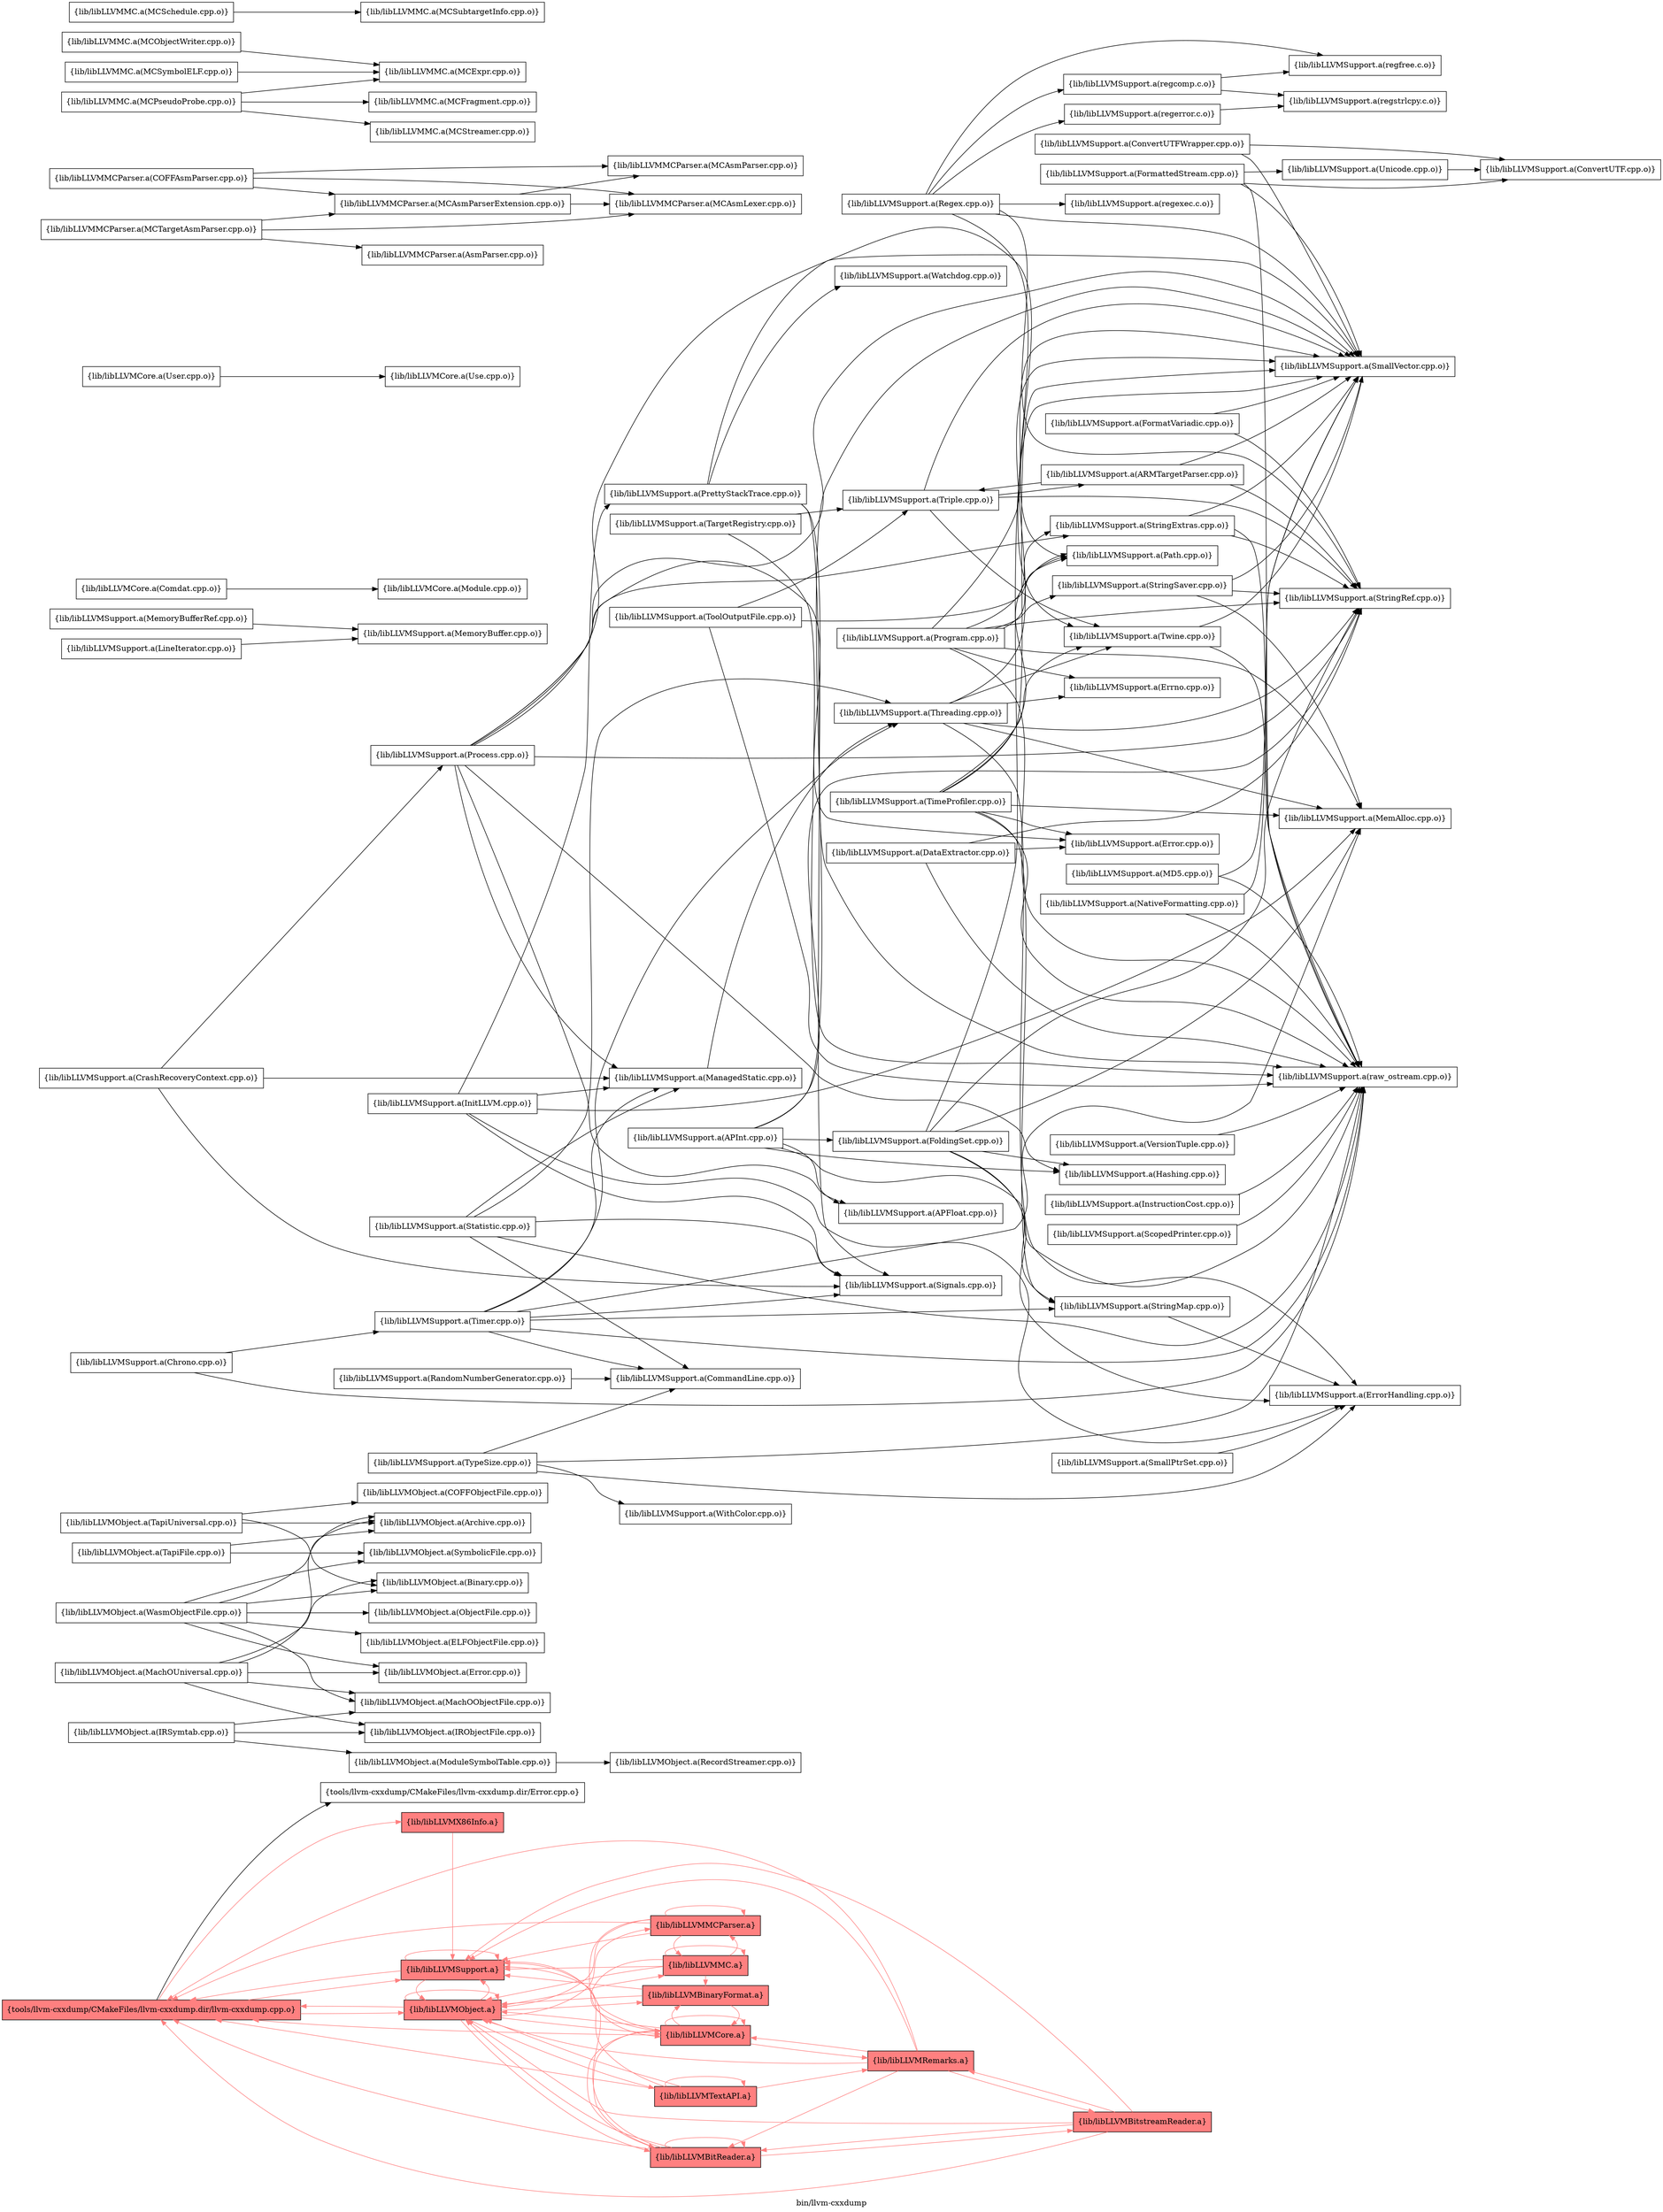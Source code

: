 digraph "bin/llvm-cxxdump" {
	label="bin/llvm-cxxdump";
	rankdir="LR"
	{ rank=same; Node0x5595820adf28;  }
	{ rank=same; Node0x5595820ae658; Node0x5595820ab368; Node0x5595820aae68; Node0x5595820abd68;  }
	{ rank=same; Node0x5595820a4f18; Node0x5595820ad3e8; Node0x5595820ab868; Node0x5595820abfe8; Node0x5595820ad9d8; Node0x5595820adde8;  }

	Node0x5595820adf28 [shape=record,shape=box,style=filled,fillcolor="1.000000 0.5 1",group=1,label="{tools/llvm-cxxdump/CMakeFiles/llvm-cxxdump.dir/llvm-cxxdump.cpp.o}"];
	Node0x5595820adf28 -> Node0x5595820ae658;
	Node0x5595820adf28 -> Node0x5595820ab368[color="1.000000 0.5 1"];
	Node0x5595820adf28 -> Node0x5595820aae68[color="1.000000 0.5 1"];
	Node0x5595820adf28 -> Node0x5595820abd68[color="1.000000 0.5 1"];
	Node0x5595820ae658 [shape=record,shape=box,group=0,label="{tools/llvm-cxxdump/CMakeFiles/llvm-cxxdump.dir/Error.cpp.o}"];
	Node0x5595820ab368 [shape=record,shape=box,style=filled,fillcolor="1.000000 0.5 1",group=1,label="{lib/libLLVMX86Info.a}"];
	Node0x5595820ab368 -> Node0x5595820abd68[color="1.000000 0.5 1"];
	Node0x5595820aae68 [shape=record,shape=box,style=filled,fillcolor="1.000000 0.5 1",group=1,label="{lib/libLLVMObject.a}"];
	Node0x5595820aae68 -> Node0x5595820adf28[color="1.000000 0.5 1"];
	Node0x5595820aae68 -> Node0x5595820aae68[color="1.000000 0.5 1"];
	Node0x5595820aae68 -> Node0x5595820abd68[color="1.000000 0.5 1"];
	Node0x5595820aae68 -> Node0x5595820a4f18[color="1.000000 0.5 1"];
	Node0x5595820aae68 -> Node0x5595820ad3e8[color="1.000000 0.5 1"];
	Node0x5595820aae68 -> Node0x5595820ab868[color="1.000000 0.5 1"];
	Node0x5595820aae68 -> Node0x5595820abfe8[color="1.000000 0.5 1"];
	Node0x5595820aae68 -> Node0x5595820ad9d8[color="1.000000 0.5 1"];
	Node0x5595820aae68 -> Node0x5595820adde8[color="1.000000 0.5 1"];
	Node0x5595820abd68 [shape=record,shape=box,style=filled,fillcolor="1.000000 0.5 1",group=1,label="{lib/libLLVMSupport.a}"];
	Node0x5595820abd68 -> Node0x5595820aae68[color="1.000000 0.5 1"];
	Node0x5595820abd68 -> Node0x5595820abd68[color="1.000000 0.5 1"];
	Node0x5595820abd68 -> Node0x5595820adf28[color="1.000000 0.5 1"];
	Node0x5595820a4f18 [shape=record,shape=box,style=filled,fillcolor="1.000000 0.5 1",group=1,label="{lib/libLLVMBinaryFormat.a}"];
	Node0x5595820a4f18 -> Node0x5595820abfe8[color="1.000000 0.5 1"];
	Node0x5595820a4f18 -> Node0x5595820aae68[color="1.000000 0.5 1"];
	Node0x5595820a4f18 -> Node0x5595820abd68[color="1.000000 0.5 1"];
	Node0x5595820a8438 [shape=record,shape=box,group=0,label="{lib/libLLVMObject.a(MachOUniversal.cpp.o)}"];
	Node0x5595820a8438 -> Node0x5595820ac628;
	Node0x5595820a8438 -> Node0x5595820ab688;
	Node0x5595820a8438 -> Node0x5595820aaeb8;
	Node0x5595820a8438 -> Node0x5595820a7b78;
	Node0x5595820a8438 -> Node0x5595820a7da8;
	Node0x5595820ac628 [shape=record,shape=box,group=0,label="{lib/libLLVMObject.a(Archive.cpp.o)}"];
	Node0x5595820ab688 [shape=record,shape=box,group=0,label="{lib/libLLVMObject.a(Binary.cpp.o)}"];
	Node0x5595820aaeb8 [shape=record,shape=box,group=0,label="{lib/libLLVMObject.a(Error.cpp.o)}"];
	Node0x5595820a7b78 [shape=record,shape=box,group=0,label="{lib/libLLVMObject.a(MachOObjectFile.cpp.o)}"];
	Node0x5595820a7da8 [shape=record,shape=box,group=0,label="{lib/libLLVMObject.a(IRObjectFile.cpp.o)}"];
	Node0x5595820ad3e8 [shape=record,shape=box,style=filled,fillcolor="1.000000 0.5 1",group=1,label="{lib/libLLVMMC.a}"];
	Node0x5595820ad3e8 -> Node0x5595820aae68[color="1.000000 0.5 1"];
	Node0x5595820ad3e8 -> Node0x5595820abd68[color="1.000000 0.5 1"];
	Node0x5595820ad3e8 -> Node0x5595820abfe8[color="1.000000 0.5 1"];
	Node0x5595820ad3e8 -> Node0x5595820ad3e8[color="1.000000 0.5 1"];
	Node0x5595820ad3e8 -> Node0x5595820ad9d8[color="1.000000 0.5 1"];
	Node0x5595820ad3e8 -> Node0x5595820a4f18[color="1.000000 0.5 1"];
	Node0x5595820ab868 [shape=record,shape=box,style=filled,fillcolor="1.000000 0.5 1",group=1,label="{lib/libLLVMBitReader.a}"];
	Node0x5595820ab868 -> Node0x5595820adf28[color="1.000000 0.5 1"];
	Node0x5595820ab868 -> Node0x5595820aae68[color="1.000000 0.5 1"];
	Node0x5595820ab868 -> Node0x5595820abd68[color="1.000000 0.5 1"];
	Node0x5595820ab868 -> Node0x5595820ab868[color="1.000000 0.5 1"];
	Node0x5595820ab868 -> Node0x5595820abfe8[color="1.000000 0.5 1"];
	Node0x5595820ab868 -> Node0x5595820ac9e8[color="1.000000 0.5 1"];
	Node0x5595820abfe8 [shape=record,shape=box,style=filled,fillcolor="1.000000 0.5 1",group=1,label="{lib/libLLVMCore.a}"];
	Node0x5595820abfe8 -> Node0x5595820adf28[color="1.000000 0.5 1"];
	Node0x5595820abfe8 -> Node0x5595820aae68[color="1.000000 0.5 1"];
	Node0x5595820abfe8 -> Node0x5595820abd68[color="1.000000 0.5 1"];
	Node0x5595820abfe8 -> Node0x5595820ab868[color="1.000000 0.5 1"];
	Node0x5595820abfe8 -> Node0x5595820abfe8[color="1.000000 0.5 1"];
	Node0x5595820abfe8 -> Node0x5595820a4f18[color="1.000000 0.5 1"];
	Node0x5595820abfe8 -> Node0x5595820acf38[color="1.000000 0.5 1"];
	Node0x5595820a76c8 [shape=record,shape=box,group=0,label="{lib/libLLVMObject.a(IRSymtab.cpp.o)}"];
	Node0x5595820a76c8 -> Node0x5595820a7b78;
	Node0x5595820a76c8 -> Node0x5595820a7da8;
	Node0x5595820a76c8 -> Node0x5595820a6a98;
	Node0x5595820a6a98 [shape=record,shape=box,group=0,label="{lib/libLLVMObject.a(ModuleSymbolTable.cpp.o)}"];
	Node0x5595820a6a98 -> Node0x5595820add48;
	Node0x5595820add48 [shape=record,shape=box,group=0,label="{lib/libLLVMObject.a(RecordStreamer.cpp.o)}"];
	Node0x5595820ad9d8 [shape=record,shape=box,style=filled,fillcolor="1.000000 0.5 1",group=1,label="{lib/libLLVMMCParser.a}"];
	Node0x5595820ad9d8 -> Node0x5595820adf28[color="1.000000 0.5 1"];
	Node0x5595820ad9d8 -> Node0x5595820aae68[color="1.000000 0.5 1"];
	Node0x5595820ad9d8 -> Node0x5595820abd68[color="1.000000 0.5 1"];
	Node0x5595820ad9d8 -> Node0x5595820ad9d8[color="1.000000 0.5 1"];
	Node0x5595820ad9d8 -> Node0x5595820ad3e8[color="1.000000 0.5 1"];
	Node0x5595820ad9d8 -> Node0x5595820abfe8[color="1.000000 0.5 1"];
	Node0x5595820a9e78 [shape=record,shape=box,group=0,label="{lib/libLLVMObject.a(TapiUniversal.cpp.o)}"];
	Node0x5595820a9e78 -> Node0x5595820ac628;
	Node0x5595820a9e78 -> Node0x5595820ab688;
	Node0x5595820a9e78 -> Node0x5595820a4ce8;
	Node0x5595820a4ce8 [shape=record,shape=box,group=0,label="{lib/libLLVMObject.a(COFFObjectFile.cpp.o)}"];
	Node0x5595820adde8 [shape=record,shape=box,style=filled,fillcolor="1.000000 0.5 1",group=1,label="{lib/libLLVMTextAPI.a}"];
	Node0x5595820adde8 -> Node0x5595820abd68[color="1.000000 0.5 1"];
	Node0x5595820adde8 -> Node0x5595820adde8[color="1.000000 0.5 1"];
	Node0x5595820adde8 -> Node0x5595820adf28[color="1.000000 0.5 1"];
	Node0x5595820adde8 -> Node0x5595820aae68[color="1.000000 0.5 1"];
	Node0x5595820adde8 -> Node0x5595820acf38[color="1.000000 0.5 1"];
	Node0x5595820a96a8 [shape=record,shape=box,group=0,label="{lib/libLLVMObject.a(TapiFile.cpp.o)}"];
	Node0x5595820a96a8 -> Node0x5595820ac628;
	Node0x5595820a96a8 -> Node0x5595820aac38;
	Node0x5595820aac38 [shape=record,shape=box,group=0,label="{lib/libLLVMObject.a(SymbolicFile.cpp.o)}"];
	Node0x5595820aa3c8 [shape=record,shape=box,group=0,label="{lib/libLLVMObject.a(WasmObjectFile.cpp.o)}"];
	Node0x5595820aa3c8 -> Node0x5595820ac628;
	Node0x5595820aa3c8 -> Node0x5595820ab688;
	Node0x5595820aa3c8 -> Node0x5595820aaeb8;
	Node0x5595820aa3c8 -> Node0x5595820a7b78;
	Node0x5595820aa3c8 -> Node0x5595820a6318;
	Node0x5595820aa3c8 -> Node0x5595820a5198;
	Node0x5595820aa3c8 -> Node0x5595820aac38;
	Node0x5595820a6318 [shape=record,shape=box,group=0,label="{lib/libLLVMObject.a(ObjectFile.cpp.o)}"];
	Node0x5595820a5198 [shape=record,shape=box,group=0,label="{lib/libLLVMObject.a(ELFObjectFile.cpp.o)}"];
	Node0x5595820adfc8 [shape=record,shape=box,group=0,label="{lib/libLLVMSupport.a(ConvertUTFWrapper.cpp.o)}"];
	Node0x5595820adfc8 -> Node0x5595820adb68;
	Node0x5595820adfc8 -> Node0x5595820a7e98;
	Node0x5595820adb68 [shape=record,shape=box,group=0,label="{lib/libLLVMSupport.a(ConvertUTF.cpp.o)}"];
	Node0x5595820a7e98 [shape=record,shape=box,group=0,label="{lib/libLLVMSupport.a(SmallVector.cpp.o)}"];
	Node0x5595820aa648 [shape=record,shape=box,group=0,label="{lib/libLLVMSupport.a(DataExtractor.cpp.o)}"];
	Node0x5595820aa648 -> Node0x5595820abdb8;
	Node0x5595820aa648 -> Node0x5595820a88e8;
	Node0x5595820aa648 -> Node0x5595820a5be8;
	Node0x5595820abdb8 [shape=record,shape=box,group=0,label="{lib/libLLVMSupport.a(Error.cpp.o)}"];
	Node0x5595820a88e8 [shape=record,shape=box,group=0,label="{lib/libLLVMSupport.a(StringRef.cpp.o)}"];
	Node0x5595820a5be8 [shape=record,shape=box,group=0,label="{lib/libLLVMSupport.a(raw_ostream.cpp.o)}"];
	Node0x5595820a8618 [shape=record,shape=box,group=0,label="{lib/libLLVMSupport.a(FormatVariadic.cpp.o)}"];
	Node0x5595820a8618 -> Node0x5595820a7e98;
	Node0x5595820a8618 -> Node0x5595820a88e8;
	Node0x5595820a8848 [shape=record,shape=box,group=0,label="{lib/libLLVMSupport.a(InitLLVM.cpp.o)}"];
	Node0x5595820a8848 -> Node0x5595820ab138;
	Node0x5595820a8848 -> Node0x5595820a9428;
	Node0x5595820a8848 -> Node0x5595820a6f48;
	Node0x5595820a8848 -> Node0x5595820a5af8;
	Node0x5595820a8848 -> Node0x5595820a6368;
	Node0x5595820ab138 [shape=record,shape=box,group=0,label="{lib/libLLVMSupport.a(ErrorHandling.cpp.o)}"];
	Node0x5595820a9428 [shape=record,shape=box,group=0,label="{lib/libLLVMSupport.a(ManagedStatic.cpp.o)}"];
	Node0x5595820a9428 -> Node0x5595820ae018;
	Node0x5595820a6f48 [shape=record,shape=box,group=0,label="{lib/libLLVMSupport.a(MemAlloc.cpp.o)}"];
	Node0x5595820a5af8 [shape=record,shape=box,group=0,label="{lib/libLLVMSupport.a(PrettyStackTrace.cpp.o)}"];
	Node0x5595820a5af8 -> Node0x5595820a7e98;
	Node0x5595820a5af8 -> Node0x5595820a5be8;
	Node0x5595820a5af8 -> Node0x5595820a6368;
	Node0x5595820a5af8 -> Node0x5595820ae248;
	Node0x5595820a6368 [shape=record,shape=box,group=0,label="{lib/libLLVMSupport.a(Signals.cpp.o)}"];
	Node0x5595820ae018 [shape=record,shape=box,group=0,label="{lib/libLLVMSupport.a(Threading.cpp.o)}"];
	Node0x5595820ae018 -> Node0x5595820ab138;
	Node0x5595820ae018 -> Node0x5595820a6f48;
	Node0x5595820ae018 -> Node0x5595820a7e98;
	Node0x5595820ae018 -> Node0x5595820a88e8;
	Node0x5595820ae018 -> Node0x5595820ad488;
	Node0x5595820ae018 -> Node0x5595820a5b48;
	Node0x5595820a81b8 [shape=record,shape=box,group=0,label="{lib/libLLVMSupport.a(NativeFormatting.cpp.o)}"];
	Node0x5595820a81b8 -> Node0x5595820a7e98;
	Node0x5595820a81b8 -> Node0x5595820a5be8;
	Node0x5595820ae248 [shape=record,shape=box,group=0,label="{lib/libLLVMSupport.a(Watchdog.cpp.o)}"];
	Node0x5595820a4f68 [shape=record,shape=box,group=0,label="{lib/libLLVMSupport.a(ScopedPrinter.cpp.o)}"];
	Node0x5595820a4f68 -> Node0x5595820a5be8;
	Node0x5595820a5288 [shape=record,shape=box,group=0,label="{lib/libLLVMSupport.a(SmallPtrSet.cpp.o)}"];
	Node0x5595820a5288 -> Node0x5595820ab138;
	Node0x5595820a8d98 [shape=record,shape=box,group=0,label="{lib/libLLVMSupport.a(StringMap.cpp.o)}"];
	Node0x5595820a8d98 -> Node0x5595820ab138;
	Node0x5595820a8668 [shape=record,shape=box,group=0,label="{lib/libLLVMSupport.a(StringSaver.cpp.o)}"];
	Node0x5595820a8668 -> Node0x5595820a6f48;
	Node0x5595820a8668 -> Node0x5595820a7e98;
	Node0x5595820a8668 -> Node0x5595820a88e8;
	Node0x5595820a9e28 [shape=record,shape=box,group=0,label="{lib/libLLVMSupport.a(APInt.cpp.o)}"];
	Node0x5595820a9e28 -> Node0x5595820a7e98;
	Node0x5595820a9e28 -> Node0x5595820a88e8;
	Node0x5595820a9e28 -> Node0x5595820aa148;
	Node0x5595820a9e28 -> Node0x5595820aba48;
	Node0x5595820a9e28 -> Node0x5595820ab638;
	Node0x5595820a9e28 -> Node0x5595820a5be8;
	Node0x5595820aa148 [shape=record,shape=box,group=0,label="{lib/libLLVMSupport.a(APFloat.cpp.o)}"];
	Node0x5595820aba48 [shape=record,shape=box,group=0,label="{lib/libLLVMSupport.a(FoldingSet.cpp.o)}"];
	Node0x5595820aba48 -> Node0x5595820ab138;
	Node0x5595820aba48 -> Node0x5595820a6f48;
	Node0x5595820aba48 -> Node0x5595820a7e98;
	Node0x5595820aba48 -> Node0x5595820a8d98;
	Node0x5595820aba48 -> Node0x5595820a88e8;
	Node0x5595820aba48 -> Node0x5595820ab638;
	Node0x5595820ab638 [shape=record,shape=box,group=0,label="{lib/libLLVMSupport.a(Hashing.cpp.o)}"];
	Node0x5595820ab3b8 [shape=record,shape=box,group=0,label="{lib/libLLVMSupport.a(Triple.cpp.o)}"];
	Node0x5595820ab3b8 -> Node0x5595820a7e98;
	Node0x5595820ab3b8 -> Node0x5595820a88e8;
	Node0x5595820ab3b8 -> Node0x5595820acdf8;
	Node0x5595820ab3b8 -> Node0x5595820ad488;
	Node0x5595820acdf8 [shape=record,shape=box,group=0,label="{lib/libLLVMSupport.a(ARMTargetParser.cpp.o)}"];
	Node0x5595820acdf8 -> Node0x5595820a7e98;
	Node0x5595820acdf8 -> Node0x5595820a88e8;
	Node0x5595820acdf8 -> Node0x5595820ab3b8;
	Node0x5595820ad488 [shape=record,shape=box,group=0,label="{lib/libLLVMSupport.a(Twine.cpp.o)}"];
	Node0x5595820ad488 -> Node0x5595820a7e98;
	Node0x5595820ad488 -> Node0x5595820a5be8;
	Node0x5595820ad168 [shape=record,shape=box,group=0,label="{lib/libLLVMSupport.a(TypeSize.cpp.o)}"];
	Node0x5595820ad168 -> Node0x5595820ae298;
	Node0x5595820ad168 -> Node0x5595820ab138;
	Node0x5595820ad168 -> Node0x5595820ac358;
	Node0x5595820ad168 -> Node0x5595820a5be8;
	Node0x5595820ae298 [shape=record,shape=box,group=0,label="{lib/libLLVMSupport.a(CommandLine.cpp.o)}"];
	Node0x5595820ac358 [shape=record,shape=box,group=0,label="{lib/libLLVMSupport.a(WithColor.cpp.o)}"];
	Node0x5595820a6458 [shape=record,shape=box,group=0,label="{lib/libLLVMSupport.a(Unicode.cpp.o)}"];
	Node0x5595820a6458 -> Node0x5595820adb68;
	Node0x5595820a9608 [shape=record,shape=box,group=0,label="{lib/libLLVMSupport.a(MD5.cpp.o)}"];
	Node0x5595820a9608 -> Node0x5595820a7e98;
	Node0x5595820a9608 -> Node0x5595820a5be8;
	Node0x5595820a8e38 [shape=record,shape=box,group=0,label="{lib/libLLVMSupport.a(Process.cpp.o)}"];
	Node0x5595820a8e38 -> Node0x5595820abdb8;
	Node0x5595820a8e38 -> Node0x5595820a9428;
	Node0x5595820a8e38 -> Node0x5595820a7e98;
	Node0x5595820a8e38 -> Node0x5595820a88e8;
	Node0x5595820a8e38 -> Node0x5595820aa148;
	Node0x5595820a8e38 -> Node0x5595820ab638;
	Node0x5595820a8e38 -> Node0x5595820a4ba8;
	Node0x5595820a8e38 -> Node0x5595820a7718;
	Node0x5595820a4ba8 [shape=record,shape=box,group=0,label="{lib/libLLVMSupport.a(Path.cpp.o)}"];
	Node0x5595820a7718 [shape=record,shape=box,group=0,label="{lib/libLLVMSupport.a(StringExtras.cpp.o)}"];
	Node0x5595820a7718 -> Node0x5595820a7e98;
	Node0x5595820a7718 -> Node0x5595820a88e8;
	Node0x5595820a7718 -> Node0x5595820a5be8;
	Node0x5595820a6ef8 [shape=record,shape=box,group=0,label="{lib/libLLVMSupport.a(CrashRecoveryContext.cpp.o)}"];
	Node0x5595820a6ef8 -> Node0x5595820a9428;
	Node0x5595820a6ef8 -> Node0x5595820a8e38;
	Node0x5595820a6ef8 -> Node0x5595820a6368;
	Node0x5595820a6ae8 [shape=record,shape=box,group=0,label="{lib/libLLVMSupport.a(Program.cpp.o)}"];
	Node0x5595820a6ae8 -> Node0x5595820a6f48;
	Node0x5595820a6ae8 -> Node0x5595820a7e98;
	Node0x5595820a6ae8 -> Node0x5595820a8668;
	Node0x5595820a6ae8 -> Node0x5595820a88e8;
	Node0x5595820a6ae8 -> Node0x5595820a5be8;
	Node0x5595820a6ae8 -> Node0x5595820a4ba8;
	Node0x5595820a6ae8 -> Node0x5595820a7718;
	Node0x5595820a6ae8 -> Node0x5595820a5b48;
	Node0x5595820a5b48 [shape=record,shape=box,group=0,label="{lib/libLLVMSupport.a(Errno.cpp.o)}"];
	Node0x5595820a5698 [shape=record,shape=box,group=0,label="{lib/libLLVMSupport.a(TargetRegistry.cpp.o)}"];
	Node0x5595820a5698 -> Node0x5595820ab3b8;
	Node0x5595820a5698 -> Node0x5595820a5be8;
	Node0x5595820ac9e8 [shape=record,shape=box,style=filled,fillcolor="1.000000 0.5 1",group=1,label="{lib/libLLVMBitstreamReader.a}"];
	Node0x5595820ac9e8 -> Node0x5595820adf28[color="1.000000 0.5 1"];
	Node0x5595820ac9e8 -> Node0x5595820aae68[color="1.000000 0.5 1"];
	Node0x5595820ac9e8 -> Node0x5595820abd68[color="1.000000 0.5 1"];
	Node0x5595820ac9e8 -> Node0x5595820ab868[color="1.000000 0.5 1"];
	Node0x5595820ac9e8 -> Node0x5595820acf38[color="1.000000 0.5 1"];
	Node0x5595820ac948 [shape=record,shape=box,group=0,label="{lib/libLLVMSupport.a(MemoryBufferRef.cpp.o)}"];
	Node0x5595820ac948 -> Node0x5595820a7538;
	Node0x5595820a7538 [shape=record,shape=box,group=0,label="{lib/libLLVMSupport.a(MemoryBuffer.cpp.o)}"];
	Node0x5595820a9928 [shape=record,shape=box,group=0,label="{lib/libLLVMSupport.a(FormattedStream.cpp.o)}"];
	Node0x5595820a9928 -> Node0x5595820adb68;
	Node0x5595820a9928 -> Node0x5595820a7e98;
	Node0x5595820a9928 -> Node0x5595820a6458;
	Node0x5595820a9928 -> Node0x5595820a5be8;
	Node0x5595820a9338 [shape=record,shape=box,group=0,label="{lib/libLLVMSupport.a(Regex.cpp.o)}"];
	Node0x5595820a9338 -> Node0x5595820a7e98;
	Node0x5595820a9338 -> Node0x5595820a88e8;
	Node0x5595820a9338 -> Node0x5595820ad488;
	Node0x5595820a9338 -> Node0x5595820a8bb8;
	Node0x5595820a9338 -> Node0x5595820a7178;
	Node0x5595820a9338 -> Node0x5595820a7448;
	Node0x5595820a9338 -> Node0x5595820ad1b8;
	Node0x5595820a8bb8 [shape=record,shape=box,group=0,label="{lib/libLLVMSupport.a(regcomp.c.o)}"];
	Node0x5595820a8bb8 -> Node0x5595820a78f8;
	Node0x5595820a8bb8 -> Node0x5595820a7178;
	Node0x5595820a7178 [shape=record,shape=box,group=0,label="{lib/libLLVMSupport.a(regfree.c.o)}"];
	Node0x5595820a7448 [shape=record,shape=box,group=0,label="{lib/libLLVMSupport.a(regerror.c.o)}"];
	Node0x5595820a7448 -> Node0x5595820a78f8;
	Node0x5595820ad1b8 [shape=record,shape=box,group=0,label="{lib/libLLVMSupport.a(regexec.c.o)}"];
	Node0x5595820a78f8 [shape=record,shape=box,group=0,label="{lib/libLLVMSupport.a(regstrlcpy.c.o)}"];
	Node0x5595820abf98 [shape=record,shape=box,group=0,label="{lib/libLLVMCore.a(Comdat.cpp.o)}"];
	Node0x5595820abf98 -> Node0x5595820a9298;
	Node0x5595820a9298 [shape=record,shape=box,group=0,label="{lib/libLLVMCore.a(Module.cpp.o)}"];
	Node0x5595820a4fb8 [shape=record,shape=box,group=0,label="{lib/libLLVMSupport.a(InstructionCost.cpp.o)}"];
	Node0x5595820a4fb8 -> Node0x5595820a5be8;
	Node0x5595820acf38 [shape=record,shape=box,style=filled,fillcolor="1.000000 0.5 1",group=1,label="{lib/libLLVMRemarks.a}"];
	Node0x5595820acf38 -> Node0x5595820abd68[color="1.000000 0.5 1"];
	Node0x5595820acf38 -> Node0x5595820ab868[color="1.000000 0.5 1"];
	Node0x5595820acf38 -> Node0x5595820adf28[color="1.000000 0.5 1"];
	Node0x5595820acf38 -> Node0x5595820abfe8[color="1.000000 0.5 1"];
	Node0x5595820acf38 -> Node0x5595820aae68[color="1.000000 0.5 1"];
	Node0x5595820acf38 -> Node0x5595820ac9e8[color="1.000000 0.5 1"];
	Node0x5595820a9f18 [shape=record,shape=box,group=0,label="{lib/libLLVMSupport.a(ToolOutputFile.cpp.o)}"];
	Node0x5595820a9f18 -> Node0x5595820ab3b8;
	Node0x5595820a9f18 -> Node0x5595820a5be8;
	Node0x5595820a9f18 -> Node0x5595820a4ba8;
	Node0x5595820ab9a8 [shape=record,shape=box,group=0,label="{lib/libLLVMSupport.a(RandomNumberGenerator.cpp.o)}"];
	Node0x5595820ab9a8 -> Node0x5595820ae298;
	Node0x5595820aa468 [shape=record,shape=box,group=0,label="{lib/libLLVMSupport.a(Statistic.cpp.o)}"];
	Node0x5595820aa468 -> Node0x5595820ae298;
	Node0x5595820aa468 -> Node0x5595820a9428;
	Node0x5595820aa468 -> Node0x5595820a5be8;
	Node0x5595820aa468 -> Node0x5595820a6368;
	Node0x5595820aa468 -> Node0x5595820ae018;
	Node0x5595820aa738 [shape=record,shape=box,group=0,label="{lib/libLLVMSupport.a(Timer.cpp.o)}"];
	Node0x5595820aa738 -> Node0x5595820ae298;
	Node0x5595820aa738 -> Node0x5595820a9428;
	Node0x5595820aa738 -> Node0x5595820a6f48;
	Node0x5595820aa738 -> Node0x5595820a8d98;
	Node0x5595820aa738 -> Node0x5595820a5be8;
	Node0x5595820aa738 -> Node0x5595820a6368;
	Node0x5595820aa738 -> Node0x5595820ae018;
	Node0x5595820a73a8 [shape=record,shape=box,group=0,label="{lib/libLLVMCore.a(User.cpp.o)}"];
	Node0x5595820a73a8 -> Node0x5595820a5f58;
	Node0x5595820a5f58 [shape=record,shape=box,group=0,label="{lib/libLLVMCore.a(Use.cpp.o)}"];
	Node0x5595820a6098 [shape=record,shape=box,group=0,label="{lib/libLLVMSupport.a(TimeProfiler.cpp.o)}"];
	Node0x5595820a6098 -> Node0x5595820abdb8;
	Node0x5595820a6098 -> Node0x5595820a6f48;
	Node0x5595820a6098 -> Node0x5595820a7e98;
	Node0x5595820a6098 -> Node0x5595820a8d98;
	Node0x5595820a6098 -> Node0x5595820ad488;
	Node0x5595820a6098 -> Node0x5595820a5be8;
	Node0x5595820a6098 -> Node0x5595820a4ba8;
	Node0x5595820aa8c8 [shape=record,shape=box,group=0,label="{lib/libLLVMSupport.a(Chrono.cpp.o)}"];
	Node0x5595820aa8c8 -> Node0x5595820a5be8;
	Node0x5595820aa8c8 -> Node0x5595820aa738;
	Node0x5595820a7ee8 [shape=record,shape=box,group=0,label="{lib/libLLVMSupport.a(LineIterator.cpp.o)}"];
	Node0x5595820a7ee8 -> Node0x5595820a7538;
	Node0x5595820a62c8 [shape=record,shape=box,group=0,label="{lib/libLLVMSupport.a(VersionTuple.cpp.o)}"];
	Node0x5595820a62c8 -> Node0x5595820a5be8;
	Node0x5595820a59b8 [shape=record,shape=box,group=0,label="{lib/libLLVMMCParser.a(COFFAsmParser.cpp.o)}"];
	Node0x5595820a59b8 -> Node0x5595820aa788;
	Node0x5595820a59b8 -> Node0x5595820ab278;
	Node0x5595820a59b8 -> Node0x5595820ab4f8;
	Node0x5595820aa788 [shape=record,shape=box,group=0,label="{lib/libLLVMMCParser.a(MCAsmLexer.cpp.o)}"];
	Node0x5595820ab278 [shape=record,shape=box,group=0,label="{lib/libLLVMMCParser.a(MCAsmParser.cpp.o)}"];
	Node0x5595820ab4f8 [shape=record,shape=box,group=0,label="{lib/libLLVMMCParser.a(MCAsmParserExtension.cpp.o)}"];
	Node0x5595820ab4f8 -> Node0x5595820aa788;
	Node0x5595820ab4f8 -> Node0x5595820ab278;
	Node0x5595820ac2b8 [shape=record,shape=box,group=0,label="{lib/libLLVMMCParser.a(MCTargetAsmParser.cpp.o)}"];
	Node0x5595820ac2b8 -> Node0x5595820a6778;
	Node0x5595820ac2b8 -> Node0x5595820aa788;
	Node0x5595820ac2b8 -> Node0x5595820ab4f8;
	Node0x5595820a6778 [shape=record,shape=box,group=0,label="{lib/libLLVMMCParser.a(AsmParser.cpp.o)}"];
	Node0x5595820a5508 [shape=record,shape=box,group=0,label="{lib/libLLVMMC.a(MCObjectWriter.cpp.o)}"];
	Node0x5595820a5508 -> Node0x5595820a5008;
	Node0x5595820a5008 [shape=record,shape=box,group=0,label="{lib/libLLVMMC.a(MCExpr.cpp.o)}"];
	Node0x5595820a4e28 [shape=record,shape=box,group=0,label="{lib/libLLVMMC.a(MCPseudoProbe.cpp.o)}"];
	Node0x5595820a4e28 -> Node0x5595820a5008;
	Node0x5595820a4e28 -> Node0x5595820a6bd8;
	Node0x5595820a4e28 -> Node0x5595820a5878;
	Node0x5595820a6bd8 [shape=record,shape=box,group=0,label="{lib/libLLVMMC.a(MCFragment.cpp.o)}"];
	Node0x5595820a5878 [shape=record,shape=box,group=0,label="{lib/libLLVMMC.a(MCStreamer.cpp.o)}"];
	Node0x5595820a90b8 [shape=record,shape=box,group=0,label="{lib/libLLVMMC.a(MCSchedule.cpp.o)}"];
	Node0x5595820a90b8 -> Node0x5595820a8488;
	Node0x5595820a8488 [shape=record,shape=box,group=0,label="{lib/libLLVMMC.a(MCSubtargetInfo.cpp.o)}"];
	Node0x5595820a6ea8 [shape=record,shape=box,group=0,label="{lib/libLLVMMC.a(MCSymbolELF.cpp.o)}"];
	Node0x5595820a6ea8 -> Node0x5595820a5008;
}
